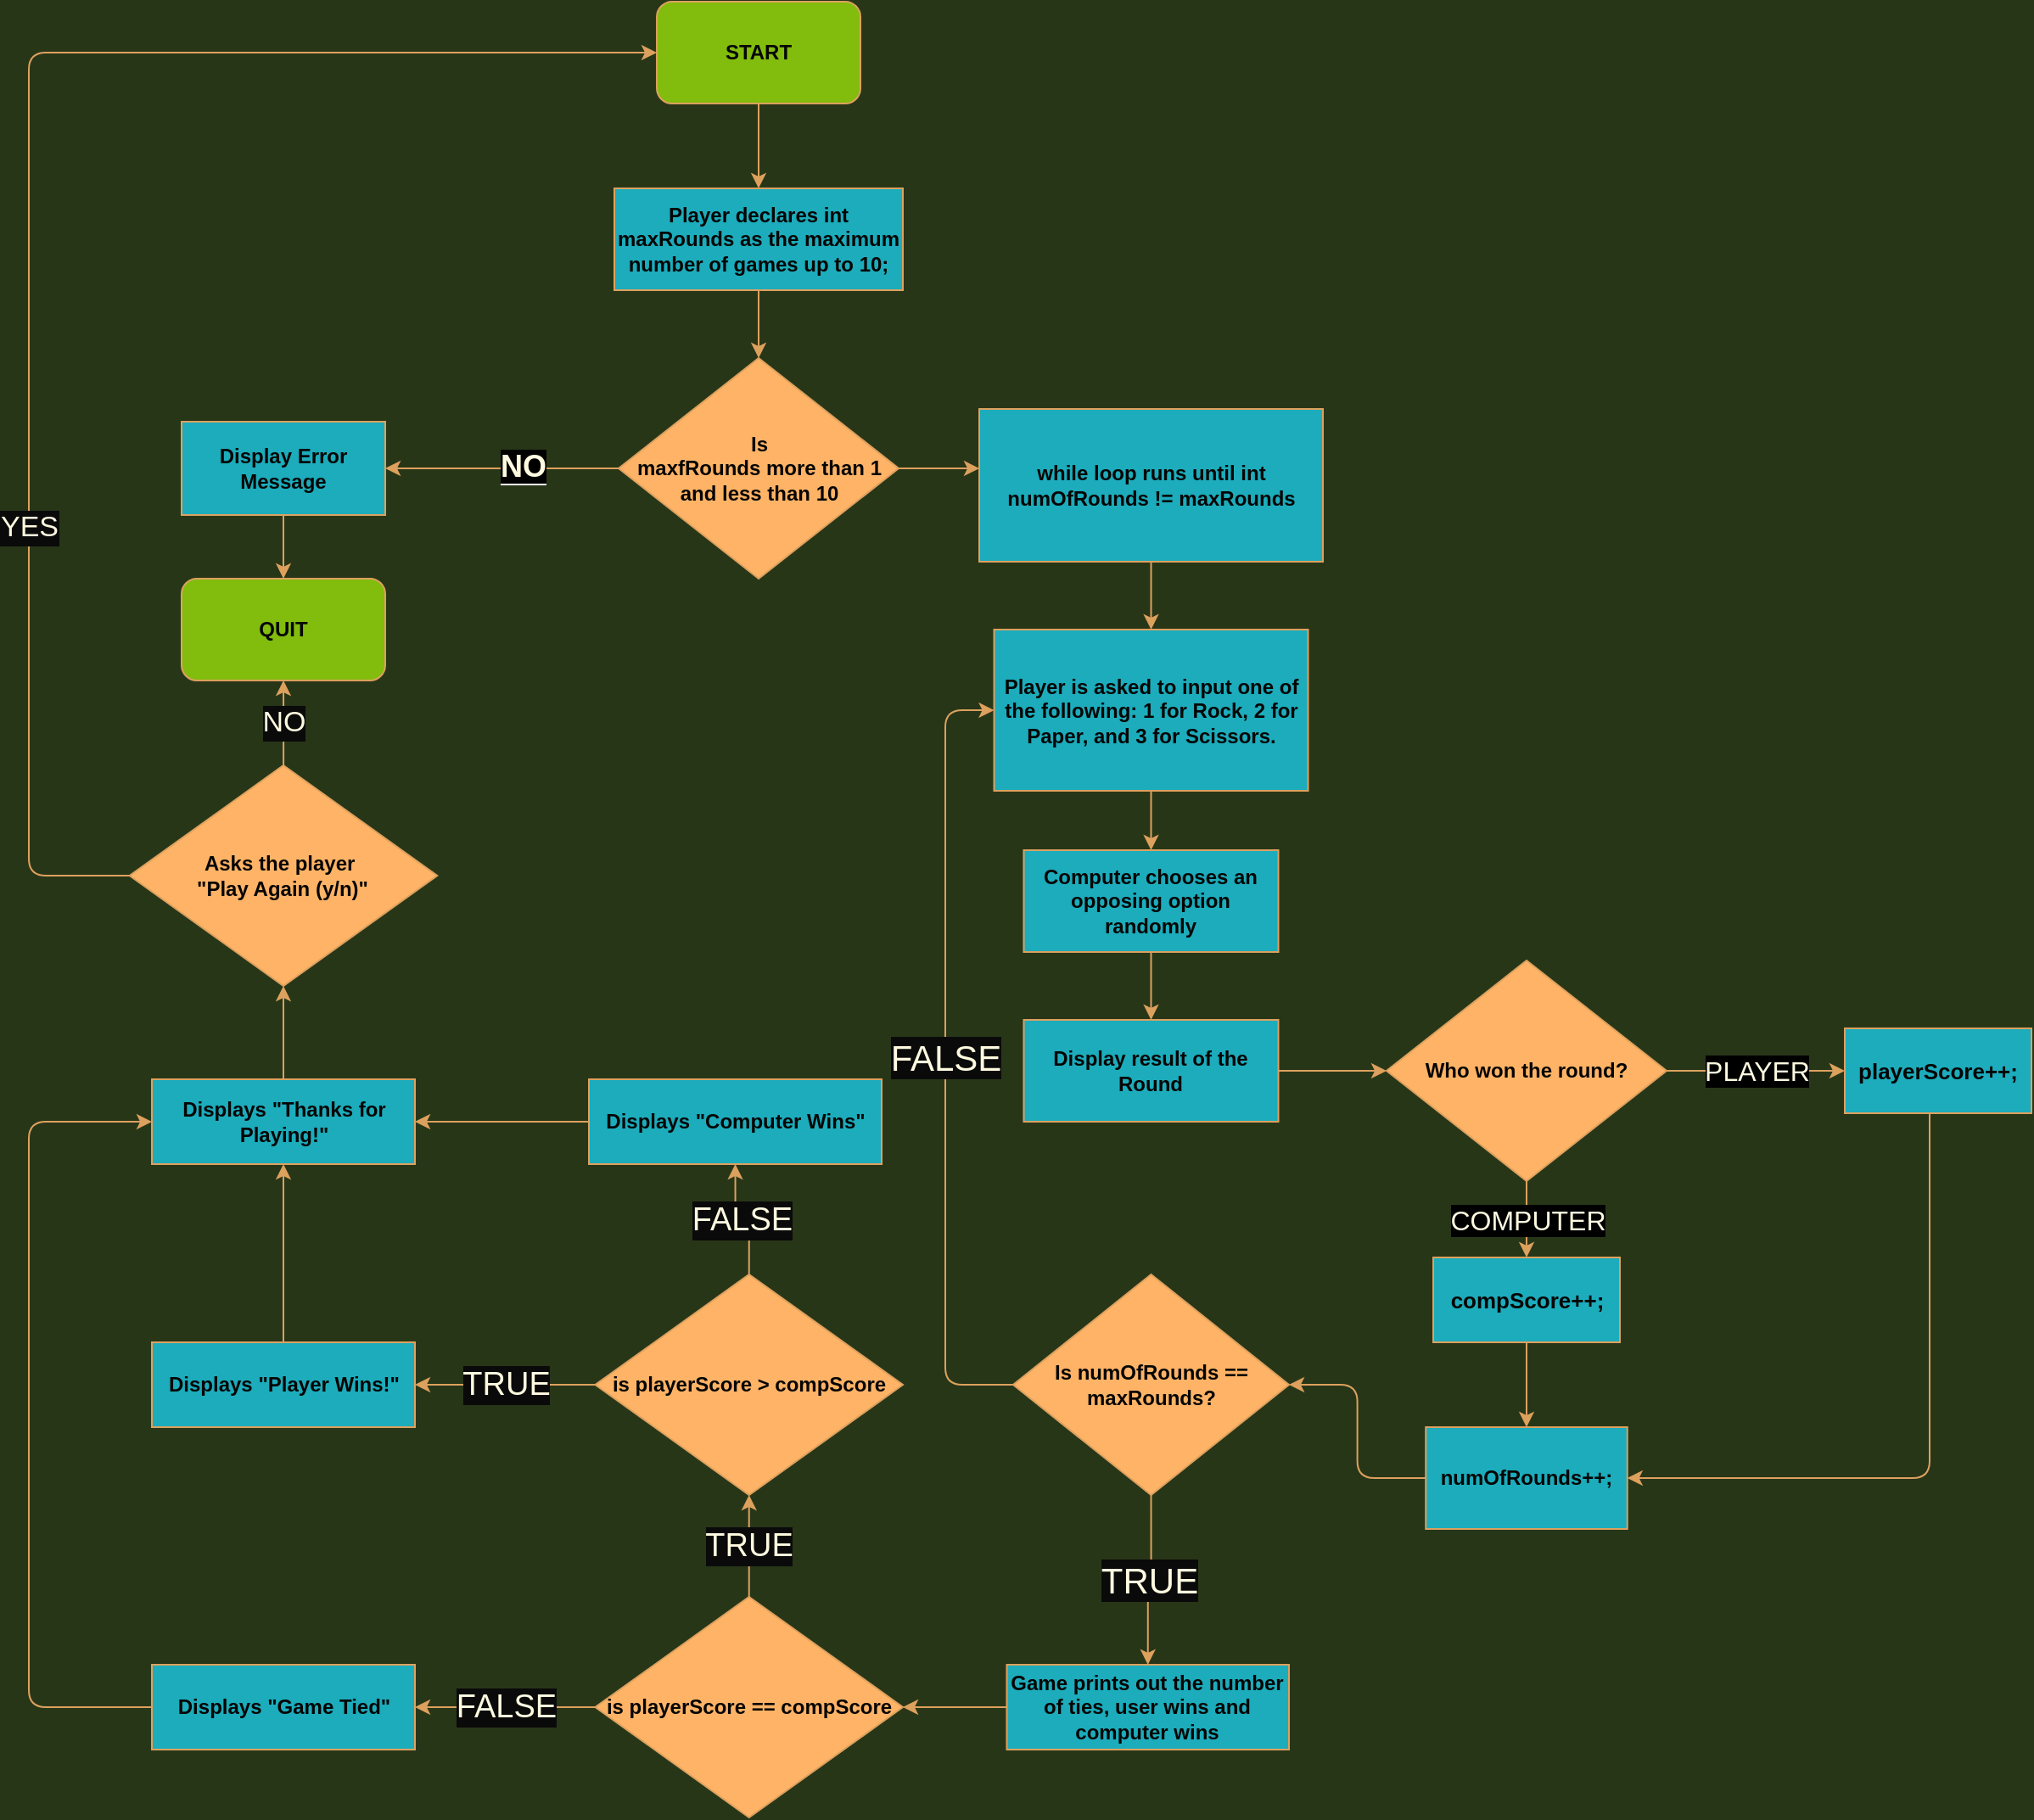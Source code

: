 <mxfile version="16.5.6" type="device"><diagram id="C5RBs43oDa-KdzZeNtuy" name="Page-1"><mxGraphModel dx="1422" dy="794" grid="1" gridSize="10" guides="1" tooltips="1" connect="1" arrows="1" fold="1" page="1" pageScale="10" pageWidth="827" pageHeight="1169" background="#283618" math="0" shadow="0"><root><mxCell id="WIyWlLk6GJQsqaUBKTNV-0"/><mxCell id="WIyWlLk6GJQsqaUBKTNV-1" parent="WIyWlLk6GJQsqaUBKTNV-0"/><mxCell id="PifztxZ9qNnHTtNpJcos-2" style="edgeStyle=orthogonalEdgeStyle;curved=0;rounded=1;sketch=0;orthogonalLoop=1;jettySize=auto;html=1;exitX=0.5;exitY=1;exitDx=0;exitDy=0;entryX=0.5;entryY=0;entryDx=0;entryDy=0;fontColor=#FEFAE0;strokeColor=#DDA15E;fillColor=#BC6C25;" parent="WIyWlLk6GJQsqaUBKTNV-1" source="PifztxZ9qNnHTtNpJcos-0" target="PifztxZ9qNnHTtNpJcos-1" edge="1"><mxGeometry relative="1" as="geometry"/></mxCell><mxCell id="PifztxZ9qNnHTtNpJcos-0" value="START" style="rounded=1;whiteSpace=wrap;html=1;fillColor=#82BC0D;strokeColor=#DDA15E;fontColor=#050504;fontStyle=1" parent="WIyWlLk6GJQsqaUBKTNV-1" vertex="1"><mxGeometry x="690.01" y="50" width="120" height="60" as="geometry"/></mxCell><mxCell id="PifztxZ9qNnHTtNpJcos-4" style="edgeStyle=orthogonalEdgeStyle;curved=0;rounded=1;sketch=0;orthogonalLoop=1;jettySize=auto;html=1;exitX=0.5;exitY=1;exitDx=0;exitDy=0;entryX=0.5;entryY=0;entryDx=0;entryDy=0;fontColor=#FEFAE0;strokeColor=#DDA15E;fillColor=#BC6C25;" parent="WIyWlLk6GJQsqaUBKTNV-1" source="PifztxZ9qNnHTtNpJcos-1" target="PifztxZ9qNnHTtNpJcos-3" edge="1"><mxGeometry relative="1" as="geometry"/></mxCell><mxCell id="PifztxZ9qNnHTtNpJcos-1" value="Player declares int maxRounds as the maximum number of games up to 10;" style="rounded=0;whiteSpace=wrap;html=1;sketch=0;fontColor=#050504;strokeColor=#DDA15E;fillColor=#1CACBC;fontStyle=1" parent="WIyWlLk6GJQsqaUBKTNV-1" vertex="1"><mxGeometry x="665" y="160" width="170" height="60" as="geometry"/></mxCell><mxCell id="PifztxZ9qNnHTtNpJcos-13" style="edgeStyle=orthogonalEdgeStyle;curved=0;rounded=1;sketch=0;orthogonalLoop=1;jettySize=auto;html=1;exitX=0;exitY=0.5;exitDx=0;exitDy=0;fontColor=#FEFAE0;strokeColor=#DDA15E;fillColor=#BC6C25;entryX=1;entryY=0.5;entryDx=0;entryDy=0;" parent="WIyWlLk6GJQsqaUBKTNV-1" source="PifztxZ9qNnHTtNpJcos-3" target="PifztxZ9qNnHTtNpJcos-6" edge="1"><mxGeometry relative="1" as="geometry"><mxPoint x="540" y="405" as="targetPoint"/></mxGeometry></mxCell><mxCell id="PifztxZ9qNnHTtNpJcos-14" value="&lt;span style=&quot;background-color: rgb(0, 0, 0); font-size: 18px;&quot;&gt;NO&lt;/span&gt;" style="edgeLabel;html=1;align=center;verticalAlign=middle;resizable=0;points=[];fontColor=#FEFAE0;fontStyle=1;fontSize=18;" parent="PifztxZ9qNnHTtNpJcos-13" vertex="1" connectable="0"><mxGeometry x="-0.172" y="-1" relative="1" as="geometry"><mxPoint as="offset"/></mxGeometry></mxCell><mxCell id="PifztxZ9qNnHTtNpJcos-45" style="edgeStyle=orthogonalEdgeStyle;curved=0;rounded=1;sketch=0;orthogonalLoop=1;jettySize=auto;html=1;entryX=0;entryY=0.389;entryDx=0;entryDy=0;entryPerimeter=0;fontSize=18;fontColor=#FEFAE0;strokeColor=#DDA15E;fillColor=#BC6C25;" parent="WIyWlLk6GJQsqaUBKTNV-1" source="PifztxZ9qNnHTtNpJcos-3" target="PifztxZ9qNnHTtNpJcos-33" edge="1"><mxGeometry relative="1" as="geometry"/></mxCell><mxCell id="PifztxZ9qNnHTtNpJcos-3" value="Is&lt;br&gt;maxfRounds more than 1&lt;br&gt;and less than 10" style="rhombus;whiteSpace=wrap;html=1;rounded=0;sketch=0;fontColor=#050504;strokeColor=#DDA15E;fillColor=#FFB366;fontStyle=1" parent="WIyWlLk6GJQsqaUBKTNV-1" vertex="1"><mxGeometry x="667.51" y="260" width="165" height="130" as="geometry"/></mxCell><mxCell id="PifztxZ9qNnHTtNpJcos-16" style="edgeStyle=orthogonalEdgeStyle;curved=0;rounded=1;sketch=0;orthogonalLoop=1;jettySize=auto;html=1;exitX=0.5;exitY=1;exitDx=0;exitDy=0;entryX=0.5;entryY=0;entryDx=0;entryDy=0;fontSize=18;fontColor=#FEFAE0;strokeColor=#DDA15E;fillColor=#BC6C25;" parent="WIyWlLk6GJQsqaUBKTNV-1" source="PifztxZ9qNnHTtNpJcos-6" target="PifztxZ9qNnHTtNpJcos-17" edge="1"><mxGeometry relative="1" as="geometry"><mxPoint x="500" y="470" as="targetPoint"/><Array as="points"/></mxGeometry></mxCell><mxCell id="PifztxZ9qNnHTtNpJcos-6" value="Display Error Message" style="rounded=0;whiteSpace=wrap;html=1;sketch=0;fontColor=#050504;strokeColor=#DDA15E;fillColor=#1CACBC;fontStyle=1" parent="WIyWlLk6GJQsqaUBKTNV-1" vertex="1"><mxGeometry x="410" y="297.5" width="120" height="55" as="geometry"/></mxCell><mxCell id="PifztxZ9qNnHTtNpJcos-17" value="QUIT" style="rounded=1;whiteSpace=wrap;html=1;fillColor=#82BC0D;strokeColor=#DDA15E;fontColor=#050504;fontStyle=1" parent="WIyWlLk6GJQsqaUBKTNV-1" vertex="1"><mxGeometry x="410" y="390" width="120" height="60" as="geometry"/></mxCell><mxCell id="PifztxZ9qNnHTtNpJcos-38" style="edgeStyle=orthogonalEdgeStyle;curved=0;rounded=1;sketch=0;orthogonalLoop=1;jettySize=auto;html=1;exitX=0.5;exitY=1;exitDx=0;exitDy=0;entryX=0.5;entryY=0;entryDx=0;entryDy=0;fontSize=18;fontColor=#FEFAE0;strokeColor=#DDA15E;fillColor=#BC6C25;" parent="WIyWlLk6GJQsqaUBKTNV-1" source="PifztxZ9qNnHTtNpJcos-22" target="PifztxZ9qNnHTtNpJcos-25" edge="1"><mxGeometry relative="1" as="geometry"/></mxCell><mxCell id="PifztxZ9qNnHTtNpJcos-22" value="Player is asked to input one of the following: 1 for Rock, 2 for Paper, and 3 for Scissors." style="rounded=0;whiteSpace=wrap;html=1;sketch=0;fontColor=#050504;strokeColor=#DDA15E;fillColor=#1CACBC;fontStyle=1" parent="WIyWlLk6GJQsqaUBKTNV-1" vertex="1"><mxGeometry x="888.76" y="420" width="185" height="95" as="geometry"/></mxCell><mxCell id="PifztxZ9qNnHTtNpJcos-39" style="edgeStyle=orthogonalEdgeStyle;curved=0;rounded=1;sketch=0;orthogonalLoop=1;jettySize=auto;html=1;exitX=0.5;exitY=1;exitDx=0;exitDy=0;entryX=0.5;entryY=0;entryDx=0;entryDy=0;fontSize=18;fontColor=#FEFAE0;strokeColor=#DDA15E;fillColor=#BC6C25;" parent="WIyWlLk6GJQsqaUBKTNV-1" source="PifztxZ9qNnHTtNpJcos-25" target="PifztxZ9qNnHTtNpJcos-27" edge="1"><mxGeometry relative="1" as="geometry"/></mxCell><mxCell id="PifztxZ9qNnHTtNpJcos-25" value="Computer chooses an opposing option randomly" style="rounded=0;whiteSpace=wrap;html=1;sketch=0;fontColor=#050504;strokeColor=#DDA15E;fillColor=#1CACBC;fontStyle=1" parent="WIyWlLk6GJQsqaUBKTNV-1" vertex="1"><mxGeometry x="906.25" y="550" width="150" height="60" as="geometry"/></mxCell><mxCell id="PifztxZ9qNnHTtNpJcos-44" value="" style="edgeStyle=orthogonalEdgeStyle;curved=0;rounded=1;sketch=0;orthogonalLoop=1;jettySize=auto;html=1;fontSize=18;fontColor=#FEFAE0;strokeColor=#DDA15E;fillColor=#BC6C25;" parent="WIyWlLk6GJQsqaUBKTNV-1" source="PifztxZ9qNnHTtNpJcos-27" target="PifztxZ9qNnHTtNpJcos-42" edge="1"><mxGeometry relative="1" as="geometry"/></mxCell><mxCell id="PifztxZ9qNnHTtNpJcos-27" value="Display result of the Round" style="rounded=0;whiteSpace=wrap;html=1;sketch=0;fontColor=#050504;strokeColor=#DDA15E;fillColor=#1CACBC;fontStyle=1" parent="WIyWlLk6GJQsqaUBKTNV-1" vertex="1"><mxGeometry x="906.25" y="650" width="150" height="60" as="geometry"/></mxCell><mxCell id="PifztxZ9qNnHTtNpJcos-29" value="Is numOfRounds == maxRounds?" style="rhombus;whiteSpace=wrap;html=1;rounded=0;sketch=0;fontColor=#050504;strokeColor=#DDA15E;fillColor=#FFB366;fontStyle=1" parent="WIyWlLk6GJQsqaUBKTNV-1" vertex="1"><mxGeometry x="900.01" y="800" width="162.5" height="130" as="geometry"/></mxCell><mxCell id="PifztxZ9qNnHTtNpJcos-35" style="edgeStyle=orthogonalEdgeStyle;curved=0;rounded=1;sketch=0;orthogonalLoop=1;jettySize=auto;html=1;exitX=0.5;exitY=1;exitDx=0;exitDy=0;entryX=0.5;entryY=0;entryDx=0;entryDy=0;fontSize=18;fontColor=#FEFAE0;strokeColor=#DDA15E;fillColor=#BC6C25;" parent="WIyWlLk6GJQsqaUBKTNV-1" source="PifztxZ9qNnHTtNpJcos-33" target="PifztxZ9qNnHTtNpJcos-22" edge="1"><mxGeometry relative="1" as="geometry"/></mxCell><mxCell id="PifztxZ9qNnHTtNpJcos-33" value="while loop runs until int numOfRounds != maxRounds" style="rounded=0;whiteSpace=wrap;html=1;sketch=0;fontColor=#050504;strokeColor=#DDA15E;fillColor=#1CACBC;fontStyle=1" parent="WIyWlLk6GJQsqaUBKTNV-1" vertex="1"><mxGeometry x="880.01" y="290" width="202.5" height="90" as="geometry"/></mxCell><mxCell id="PifztxZ9qNnHTtNpJcos-57" value="COMPUTER" style="edgeStyle=orthogonalEdgeStyle;curved=0;rounded=1;sketch=0;orthogonalLoop=1;jettySize=auto;html=1;exitX=0.5;exitY=1;exitDx=0;exitDy=0;entryX=0.5;entryY=0;entryDx=0;entryDy=0;labelBackgroundColor=#000000;fontSize=16;fontColor=#FEFAE0;strokeColor=#DDA15E;fillColor=#BC6C25;" parent="WIyWlLk6GJQsqaUBKTNV-1" source="PifztxZ9qNnHTtNpJcos-42" target="PifztxZ9qNnHTtNpJcos-47" edge="1"><mxGeometry relative="1" as="geometry"/></mxCell><mxCell id="PifztxZ9qNnHTtNpJcos-58" value="PLAYER" style="edgeStyle=orthogonalEdgeStyle;curved=0;rounded=1;sketch=0;orthogonalLoop=1;jettySize=auto;html=1;exitX=1;exitY=0.5;exitDx=0;exitDy=0;labelBackgroundColor=#000000;fontSize=16;fontColor=#FEFAE0;strokeColor=#DDA15E;fillColor=#BC6C25;" parent="WIyWlLk6GJQsqaUBKTNV-1" source="PifztxZ9qNnHTtNpJcos-42" target="PifztxZ9qNnHTtNpJcos-46" edge="1"><mxGeometry relative="1" as="geometry"/></mxCell><mxCell id="PifztxZ9qNnHTtNpJcos-42" value="Who won the round?" style="rhombus;whiteSpace=wrap;html=1;rounded=0;sketch=0;fontColor=#050504;strokeColor=#DDA15E;fillColor=#FFB366;fontStyle=1" parent="WIyWlLk6GJQsqaUBKTNV-1" vertex="1"><mxGeometry x="1120.01" y="615" width="165" height="130" as="geometry"/></mxCell><mxCell id="PifztxZ9qNnHTtNpJcos-79" style="edgeStyle=orthogonalEdgeStyle;curved=0;rounded=1;sketch=0;orthogonalLoop=1;jettySize=auto;html=1;entryX=1;entryY=0.5;entryDx=0;entryDy=0;labelBackgroundColor=#0A0A0A;fontSize=21;fontColor=#FEFAE0;strokeColor=#DDA15E;fillColor=#BC6C25;" parent="WIyWlLk6GJQsqaUBKTNV-1" source="PifztxZ9qNnHTtNpJcos-46" target="PifztxZ9qNnHTtNpJcos-51" edge="1"><mxGeometry relative="1" as="geometry"><Array as="points"><mxPoint x="1440" y="920"/></Array></mxGeometry></mxCell><mxCell id="PifztxZ9qNnHTtNpJcos-46" value="playerScore++;" style="rounded=0;whiteSpace=wrap;html=1;sketch=0;fontColor=#050504;strokeColor=#DDA15E;fillColor=#1CACBC;fontSize=13;fontStyle=1" parent="WIyWlLk6GJQsqaUBKTNV-1" vertex="1"><mxGeometry x="1390" y="655" width="110" height="50" as="geometry"/></mxCell><mxCell id="PifztxZ9qNnHTtNpJcos-78" style="edgeStyle=orthogonalEdgeStyle;curved=0;rounded=1;sketch=0;orthogonalLoop=1;jettySize=auto;html=1;entryX=0.5;entryY=0;entryDx=0;entryDy=0;labelBackgroundColor=#0A0A0A;fontSize=21;fontColor=#FEFAE0;strokeColor=#DDA15E;fillColor=#BC6C25;" parent="WIyWlLk6GJQsqaUBKTNV-1" source="PifztxZ9qNnHTtNpJcos-47" target="PifztxZ9qNnHTtNpJcos-51" edge="1"><mxGeometry relative="1" as="geometry"/></mxCell><mxCell id="PifztxZ9qNnHTtNpJcos-47" value="compScore++;" style="rounded=0;whiteSpace=wrap;html=1;sketch=0;fontColor=#050504;strokeColor=#DDA15E;fillColor=#1CACBC;fontSize=13;fontStyle=1" parent="WIyWlLk6GJQsqaUBKTNV-1" vertex="1"><mxGeometry x="1147.51" y="790" width="110" height="50" as="geometry"/></mxCell><mxCell id="PifztxZ9qNnHTtNpJcos-80" style="edgeStyle=orthogonalEdgeStyle;curved=0;rounded=1;sketch=0;orthogonalLoop=1;jettySize=auto;html=1;entryX=1;entryY=0.5;entryDx=0;entryDy=0;labelBackgroundColor=#0A0A0A;fontSize=21;fontColor=#FEFAE0;strokeColor=#DDA15E;fillColor=#BC6C25;" parent="WIyWlLk6GJQsqaUBKTNV-1" source="PifztxZ9qNnHTtNpJcos-51" target="PifztxZ9qNnHTtNpJcos-29" edge="1"><mxGeometry relative="1" as="geometry"/></mxCell><mxCell id="PifztxZ9qNnHTtNpJcos-51" value="numOfRounds++;" style="rounded=0;whiteSpace=wrap;html=1;sketch=0;fontColor=#050504;strokeColor=#DDA15E;fillColor=#1CACBC;fontStyle=1" parent="WIyWlLk6GJQsqaUBKTNV-1" vertex="1"><mxGeometry x="1143.13" y="890" width="118.75" height="60" as="geometry"/></mxCell><mxCell id="PifztxZ9qNnHTtNpJcos-73" value="FALSE" style="edgeStyle=orthogonalEdgeStyle;curved=0;rounded=1;sketch=0;orthogonalLoop=1;jettySize=auto;html=1;labelBackgroundColor=#0A0A0A;fontSize=21;fontColor=#FEFAE0;strokeColor=#DDA15E;fillColor=#BC6C25;entryX=0;entryY=0.5;entryDx=0;entryDy=0;exitX=0;exitY=0.5;exitDx=0;exitDy=0;" parent="WIyWlLk6GJQsqaUBKTNV-1" source="PifztxZ9qNnHTtNpJcos-29" target="PifztxZ9qNnHTtNpJcos-22" edge="1"><mxGeometry relative="1" as="geometry"><mxPoint x="730" y="790" as="sourcePoint"/><mxPoint x="770" y="740" as="targetPoint"/><Array as="points"><mxPoint x="860" y="865"/><mxPoint x="860" y="468"/></Array></mxGeometry></mxCell><mxCell id="PifztxZ9qNnHTtNpJcos-74" value="TRUE" style="edgeStyle=orthogonalEdgeStyle;curved=0;rounded=1;sketch=0;orthogonalLoop=1;jettySize=auto;html=1;labelBackgroundColor=#0A0A0A;fontSize=21;fontColor=#FEFAE0;strokeColor=#DDA15E;fillColor=#BC6C25;exitX=0.5;exitY=1;exitDx=0;exitDy=0;entryX=0.5;entryY=0;entryDx=0;entryDy=0;" parent="WIyWlLk6GJQsqaUBKTNV-1" source="PifztxZ9qNnHTtNpJcos-29" target="PifztxZ9qNnHTtNpJcos-75" edge="1"><mxGeometry relative="1" as="geometry"><mxPoint x="761.25" y="830" as="sourcePoint"/><mxPoint x="620" y="885" as="targetPoint"/></mxGeometry></mxCell><mxCell id="PifztxZ9qNnHTtNpJcos-77" style="edgeStyle=orthogonalEdgeStyle;curved=0;rounded=1;sketch=0;orthogonalLoop=1;jettySize=auto;html=1;entryX=1;entryY=0.5;entryDx=0;entryDy=0;labelBackgroundColor=#0A0A0A;fontSize=21;fontColor=#FEFAE0;strokeColor=#DDA15E;fillColor=#BC6C25;exitX=0;exitY=0.5;exitDx=0;exitDy=0;" parent="WIyWlLk6GJQsqaUBKTNV-1" source="PifztxZ9qNnHTtNpJcos-75" target="PifztxZ9qNnHTtNpJcos-76" edge="1"><mxGeometry relative="1" as="geometry"><mxPoint x="740" y="1060" as="sourcePoint"/></mxGeometry></mxCell><mxCell id="PifztxZ9qNnHTtNpJcos-75" value="Game prints out the number of ties, user wins and computer wins" style="rounded=0;whiteSpace=wrap;html=1;sketch=0;fontColor=#050504;strokeColor=#DDA15E;fillColor=#1CACBC;fontStyle=1" parent="WIyWlLk6GJQsqaUBKTNV-1" vertex="1"><mxGeometry x="896.25" y="1030" width="166.25" height="50" as="geometry"/></mxCell><mxCell id="PifztxZ9qNnHTtNpJcos-84" value="FALSE" style="edgeStyle=orthogonalEdgeStyle;curved=0;rounded=1;sketch=0;orthogonalLoop=1;jettySize=auto;html=1;labelBackgroundColor=#0A0A0A;fontSize=19;fontColor=#FEFAE0;strokeColor=#DDA15E;fillColor=#BC6C25;entryX=1;entryY=0.5;entryDx=0;entryDy=0;" parent="WIyWlLk6GJQsqaUBKTNV-1" source="PifztxZ9qNnHTtNpJcos-76" target="PifztxZ9qNnHTtNpJcos-81" edge="1"><mxGeometry relative="1" as="geometry"><mxPoint x="590" y="1055" as="targetPoint"/></mxGeometry></mxCell><mxCell id="PifztxZ9qNnHTtNpJcos-87" value="TRUE" style="edgeStyle=orthogonalEdgeStyle;curved=0;rounded=1;sketch=0;orthogonalLoop=1;jettySize=auto;html=1;exitX=0.5;exitY=0;exitDx=0;exitDy=0;entryX=0.5;entryY=1;entryDx=0;entryDy=0;labelBackgroundColor=#0A0A0A;fontSize=19;fontColor=#FEFAE0;strokeColor=#DDA15E;fillColor=#BC6C25;" parent="WIyWlLk6GJQsqaUBKTNV-1" source="PifztxZ9qNnHTtNpJcos-76" target="PifztxZ9qNnHTtNpJcos-86" edge="1"><mxGeometry relative="1" as="geometry"/></mxCell><mxCell id="PifztxZ9qNnHTtNpJcos-76" value="is playerScore == compScore" style="rhombus;whiteSpace=wrap;html=1;rounded=0;sketch=0;fontColor=#050504;strokeColor=#DDA15E;fillColor=#FFB366;fontStyle=1" parent="WIyWlLk6GJQsqaUBKTNV-1" vertex="1"><mxGeometry x="653.75" y="990" width="181.25" height="130" as="geometry"/></mxCell><mxCell id="PifztxZ9qNnHTtNpJcos-96" style="edgeStyle=orthogonalEdgeStyle;curved=0;rounded=1;sketch=0;orthogonalLoop=1;jettySize=auto;html=1;exitX=0;exitY=0.5;exitDx=0;exitDy=0;entryX=0;entryY=0.5;entryDx=0;entryDy=0;labelBackgroundColor=#0A0A0A;fontSize=19;fontColor=#FEFAE0;strokeColor=#DDA15E;fillColor=#BC6C25;" parent="WIyWlLk6GJQsqaUBKTNV-1" source="PifztxZ9qNnHTtNpJcos-81" target="PifztxZ9qNnHTtNpJcos-97" edge="1"><mxGeometry relative="1" as="geometry"><mxPoint x="370" y="695" as="targetPoint"/><Array as="points"><mxPoint x="320" y="1055"/><mxPoint x="320" y="710"/></Array></mxGeometry></mxCell><mxCell id="PifztxZ9qNnHTtNpJcos-81" value="Displays &quot;Game Tied&quot;" style="rounded=0;whiteSpace=wrap;html=1;sketch=0;fontColor=#050504;strokeColor=#DDA15E;fillColor=#1CACBC;fontStyle=1" parent="WIyWlLk6GJQsqaUBKTNV-1" vertex="1"><mxGeometry x="392.5" y="1030" width="155" height="50" as="geometry"/></mxCell><mxCell id="PifztxZ9qNnHTtNpJcos-95" style="edgeStyle=orthogonalEdgeStyle;curved=0;rounded=1;sketch=0;orthogonalLoop=1;jettySize=auto;html=1;labelBackgroundColor=#0A0A0A;fontSize=19;fontColor=#FEFAE0;strokeColor=#DDA15E;fillColor=#BC6C25;entryX=0.5;entryY=1;entryDx=0;entryDy=0;" parent="WIyWlLk6GJQsqaUBKTNV-1" source="PifztxZ9qNnHTtNpJcos-82" target="PifztxZ9qNnHTtNpJcos-97" edge="1"><mxGeometry relative="1" as="geometry"><mxPoint x="470" y="780" as="targetPoint"/></mxGeometry></mxCell><mxCell id="PifztxZ9qNnHTtNpJcos-82" value="Displays &quot;Player Wins!&quot;" style="rounded=0;whiteSpace=wrap;html=1;sketch=0;fontColor=#050504;strokeColor=#DDA15E;fillColor=#1CACBC;fontStyle=1" parent="WIyWlLk6GJQsqaUBKTNV-1" vertex="1"><mxGeometry x="392.5" y="840" width="155" height="50" as="geometry"/></mxCell><mxCell id="PifztxZ9qNnHTtNpJcos-94" style="edgeStyle=orthogonalEdgeStyle;curved=0;rounded=1;sketch=0;orthogonalLoop=1;jettySize=auto;html=1;entryX=1;entryY=0.5;entryDx=0;entryDy=0;labelBackgroundColor=#0A0A0A;fontSize=19;fontColor=#FEFAE0;strokeColor=#DDA15E;fillColor=#BC6C25;" parent="WIyWlLk6GJQsqaUBKTNV-1" source="PifztxZ9qNnHTtNpJcos-83" target="PifztxZ9qNnHTtNpJcos-97" edge="1"><mxGeometry relative="1" as="geometry"><mxPoint x="551.25" y="695" as="targetPoint"/></mxGeometry></mxCell><mxCell id="PifztxZ9qNnHTtNpJcos-83" value="Displays &quot;Computer Wins&quot;" style="rounded=0;whiteSpace=wrap;html=1;sketch=0;fontColor=#050504;strokeColor=#DDA15E;fillColor=#1CACBC;fontStyle=1" parent="WIyWlLk6GJQsqaUBKTNV-1" vertex="1"><mxGeometry x="650" y="685" width="172.51" height="50" as="geometry"/></mxCell><mxCell id="PifztxZ9qNnHTtNpJcos-86" value="is playerScore &amp;gt; compScore" style="rhombus;whiteSpace=wrap;html=1;rounded=0;sketch=0;fontColor=#050504;strokeColor=#DDA15E;fillColor=#FFB366;fontStyle=1" parent="WIyWlLk6GJQsqaUBKTNV-1" vertex="1"><mxGeometry x="653.75" y="800" width="181.25" height="130" as="geometry"/></mxCell><mxCell id="PifztxZ9qNnHTtNpJcos-90" value="TRUE" style="edgeStyle=orthogonalEdgeStyle;curved=0;rounded=1;sketch=0;orthogonalLoop=1;jettySize=auto;html=1;exitX=0;exitY=0.5;exitDx=0;exitDy=0;entryX=1;entryY=0.5;entryDx=0;entryDy=0;labelBackgroundColor=#0A0A0A;fontSize=19;fontColor=#FEFAE0;strokeColor=#DDA15E;fillColor=#BC6C25;" parent="WIyWlLk6GJQsqaUBKTNV-1" source="PifztxZ9qNnHTtNpJcos-86" target="PifztxZ9qNnHTtNpJcos-82" edge="1"><mxGeometry relative="1" as="geometry"><mxPoint x="547.495" y="920" as="sourcePoint"/><mxPoint x="547.495" y="850" as="targetPoint"/><Array as="points"/></mxGeometry></mxCell><mxCell id="PifztxZ9qNnHTtNpJcos-92" value="FALSE" style="edgeStyle=orthogonalEdgeStyle;curved=0;rounded=1;sketch=0;orthogonalLoop=1;jettySize=auto;html=1;exitX=0.5;exitY=0;exitDx=0;exitDy=0;entryX=0.5;entryY=1;entryDx=0;entryDy=0;labelBackgroundColor=#0A0A0A;fontSize=19;fontColor=#FEFAE0;strokeColor=#DDA15E;fillColor=#BC6C25;" parent="WIyWlLk6GJQsqaUBKTNV-1" source="PifztxZ9qNnHTtNpJcos-86" target="PifztxZ9qNnHTtNpJcos-83" edge="1"><mxGeometry relative="1" as="geometry"><mxPoint x="749.505" y="790" as="sourcePoint"/><mxPoint x="749.505" y="720" as="targetPoint"/></mxGeometry></mxCell><mxCell id="PifztxZ9qNnHTtNpJcos-99" style="edgeStyle=orthogonalEdgeStyle;curved=0;rounded=1;sketch=0;orthogonalLoop=1;jettySize=auto;html=1;entryX=0.5;entryY=1;entryDx=0;entryDy=0;labelBackgroundColor=#0A0A0A;fontSize=19;fontColor=#FEFAE0;strokeColor=#DDA15E;fillColor=#BC6C25;" parent="WIyWlLk6GJQsqaUBKTNV-1" source="PifztxZ9qNnHTtNpJcos-97" target="PifztxZ9qNnHTtNpJcos-98" edge="1"><mxGeometry relative="1" as="geometry"/></mxCell><mxCell id="PifztxZ9qNnHTtNpJcos-97" value="Displays &quot;Thanks for Playing!&quot;" style="rounded=0;whiteSpace=wrap;html=1;sketch=0;fontColor=#050504;strokeColor=#DDA15E;fillColor=#1CACBC;fontStyle=1" parent="WIyWlLk6GJQsqaUBKTNV-1" vertex="1"><mxGeometry x="392.5" y="685" width="155" height="50" as="geometry"/></mxCell><mxCell id="PifztxZ9qNnHTtNpJcos-100" value="NO" style="edgeStyle=orthogonalEdgeStyle;curved=0;rounded=1;sketch=0;orthogonalLoop=1;jettySize=auto;html=1;entryX=0.5;entryY=1;entryDx=0;entryDy=0;labelBackgroundColor=#0A0A0A;fontSize=17;fontColor=#FEFAE0;strokeColor=#DDA15E;fillColor=#BC6C25;" parent="WIyWlLk6GJQsqaUBKTNV-1" source="PifztxZ9qNnHTtNpJcos-98" target="PifztxZ9qNnHTtNpJcos-17" edge="1"><mxGeometry relative="1" as="geometry"/></mxCell><mxCell id="PifztxZ9qNnHTtNpJcos-101" value="YES" style="edgeStyle=orthogonalEdgeStyle;curved=0;rounded=1;sketch=0;orthogonalLoop=1;jettySize=auto;html=1;entryX=0;entryY=0.5;entryDx=0;entryDy=0;labelBackgroundColor=#0A0A0A;fontSize=17;fontColor=#FEFAE0;strokeColor=#DDA15E;fillColor=#BC6C25;" parent="WIyWlLk6GJQsqaUBKTNV-1" source="PifztxZ9qNnHTtNpJcos-98" target="PifztxZ9qNnHTtNpJcos-0" edge="1"><mxGeometry x="-0.422" relative="1" as="geometry"><Array as="points"><mxPoint x="320" y="565"/><mxPoint x="320" y="80"/></Array><mxPoint as="offset"/></mxGeometry></mxCell><mxCell id="PifztxZ9qNnHTtNpJcos-98" value="Asks the player&amp;nbsp;&lt;br&gt;&quot;Play Again (y/n)&quot;" style="rhombus;whiteSpace=wrap;html=1;rounded=0;sketch=0;fontColor=#050504;strokeColor=#DDA15E;fillColor=#FFB366;fontStyle=1" parent="WIyWlLk6GJQsqaUBKTNV-1" vertex="1"><mxGeometry x="379.37" y="500" width="181.25" height="130" as="geometry"/></mxCell></root></mxGraphModel></diagram></mxfile>